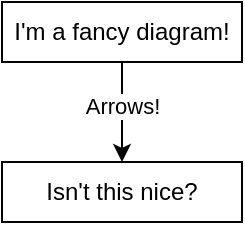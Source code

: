 <mxfile version="24.4.8" type="device">
  <diagram name="Page-1" id="tMxC0Fnka68tXwq8qv6l">
    <mxGraphModel dx="619" dy="412" grid="1" gridSize="10" guides="1" tooltips="1" connect="1" arrows="1" fold="1" page="1" pageScale="1" pageWidth="1169" pageHeight="827" math="0" shadow="0">
      <root>
        <mxCell id="0" />
        <mxCell id="1" parent="0" />
        <mxCell id="o7OlYgjfnsFgOud8zuxA-3" style="edgeStyle=orthogonalEdgeStyle;rounded=0;orthogonalLoop=1;jettySize=auto;html=1;exitX=0.5;exitY=1;exitDx=0;exitDy=0;entryX=0.5;entryY=0;entryDx=0;entryDy=0;" parent="1" source="o7OlYgjfnsFgOud8zuxA-1" target="o7OlYgjfnsFgOud8zuxA-2" edge="1">
          <mxGeometry relative="1" as="geometry" />
        </mxCell>
        <mxCell id="o7OlYgjfnsFgOud8zuxA-4" value="Arrows!" style="edgeLabel;html=1;align=center;verticalAlign=middle;resizable=0;points=[];" parent="o7OlYgjfnsFgOud8zuxA-3" vertex="1" connectable="0">
          <mxGeometry x="-0.115" y="1" relative="1" as="geometry">
            <mxPoint x="-1" as="offset" />
          </mxGeometry>
        </mxCell>
        <mxCell id="o7OlYgjfnsFgOud8zuxA-1" value="I&#39;m a fancy diagram!" style="rounded=0;whiteSpace=wrap;html=1;" parent="1" vertex="1">
          <mxGeometry x="520" y="240" width="120" height="30" as="geometry" />
        </mxCell>
        <mxCell id="o7OlYgjfnsFgOud8zuxA-2" value="Isn&#39;t this nice?" style="rounded=0;whiteSpace=wrap;html=1;" parent="1" vertex="1">
          <mxGeometry x="520" y="320" width="120" height="30" as="geometry" />
        </mxCell>
      </root>
    </mxGraphModel>
  </diagram>
</mxfile>
